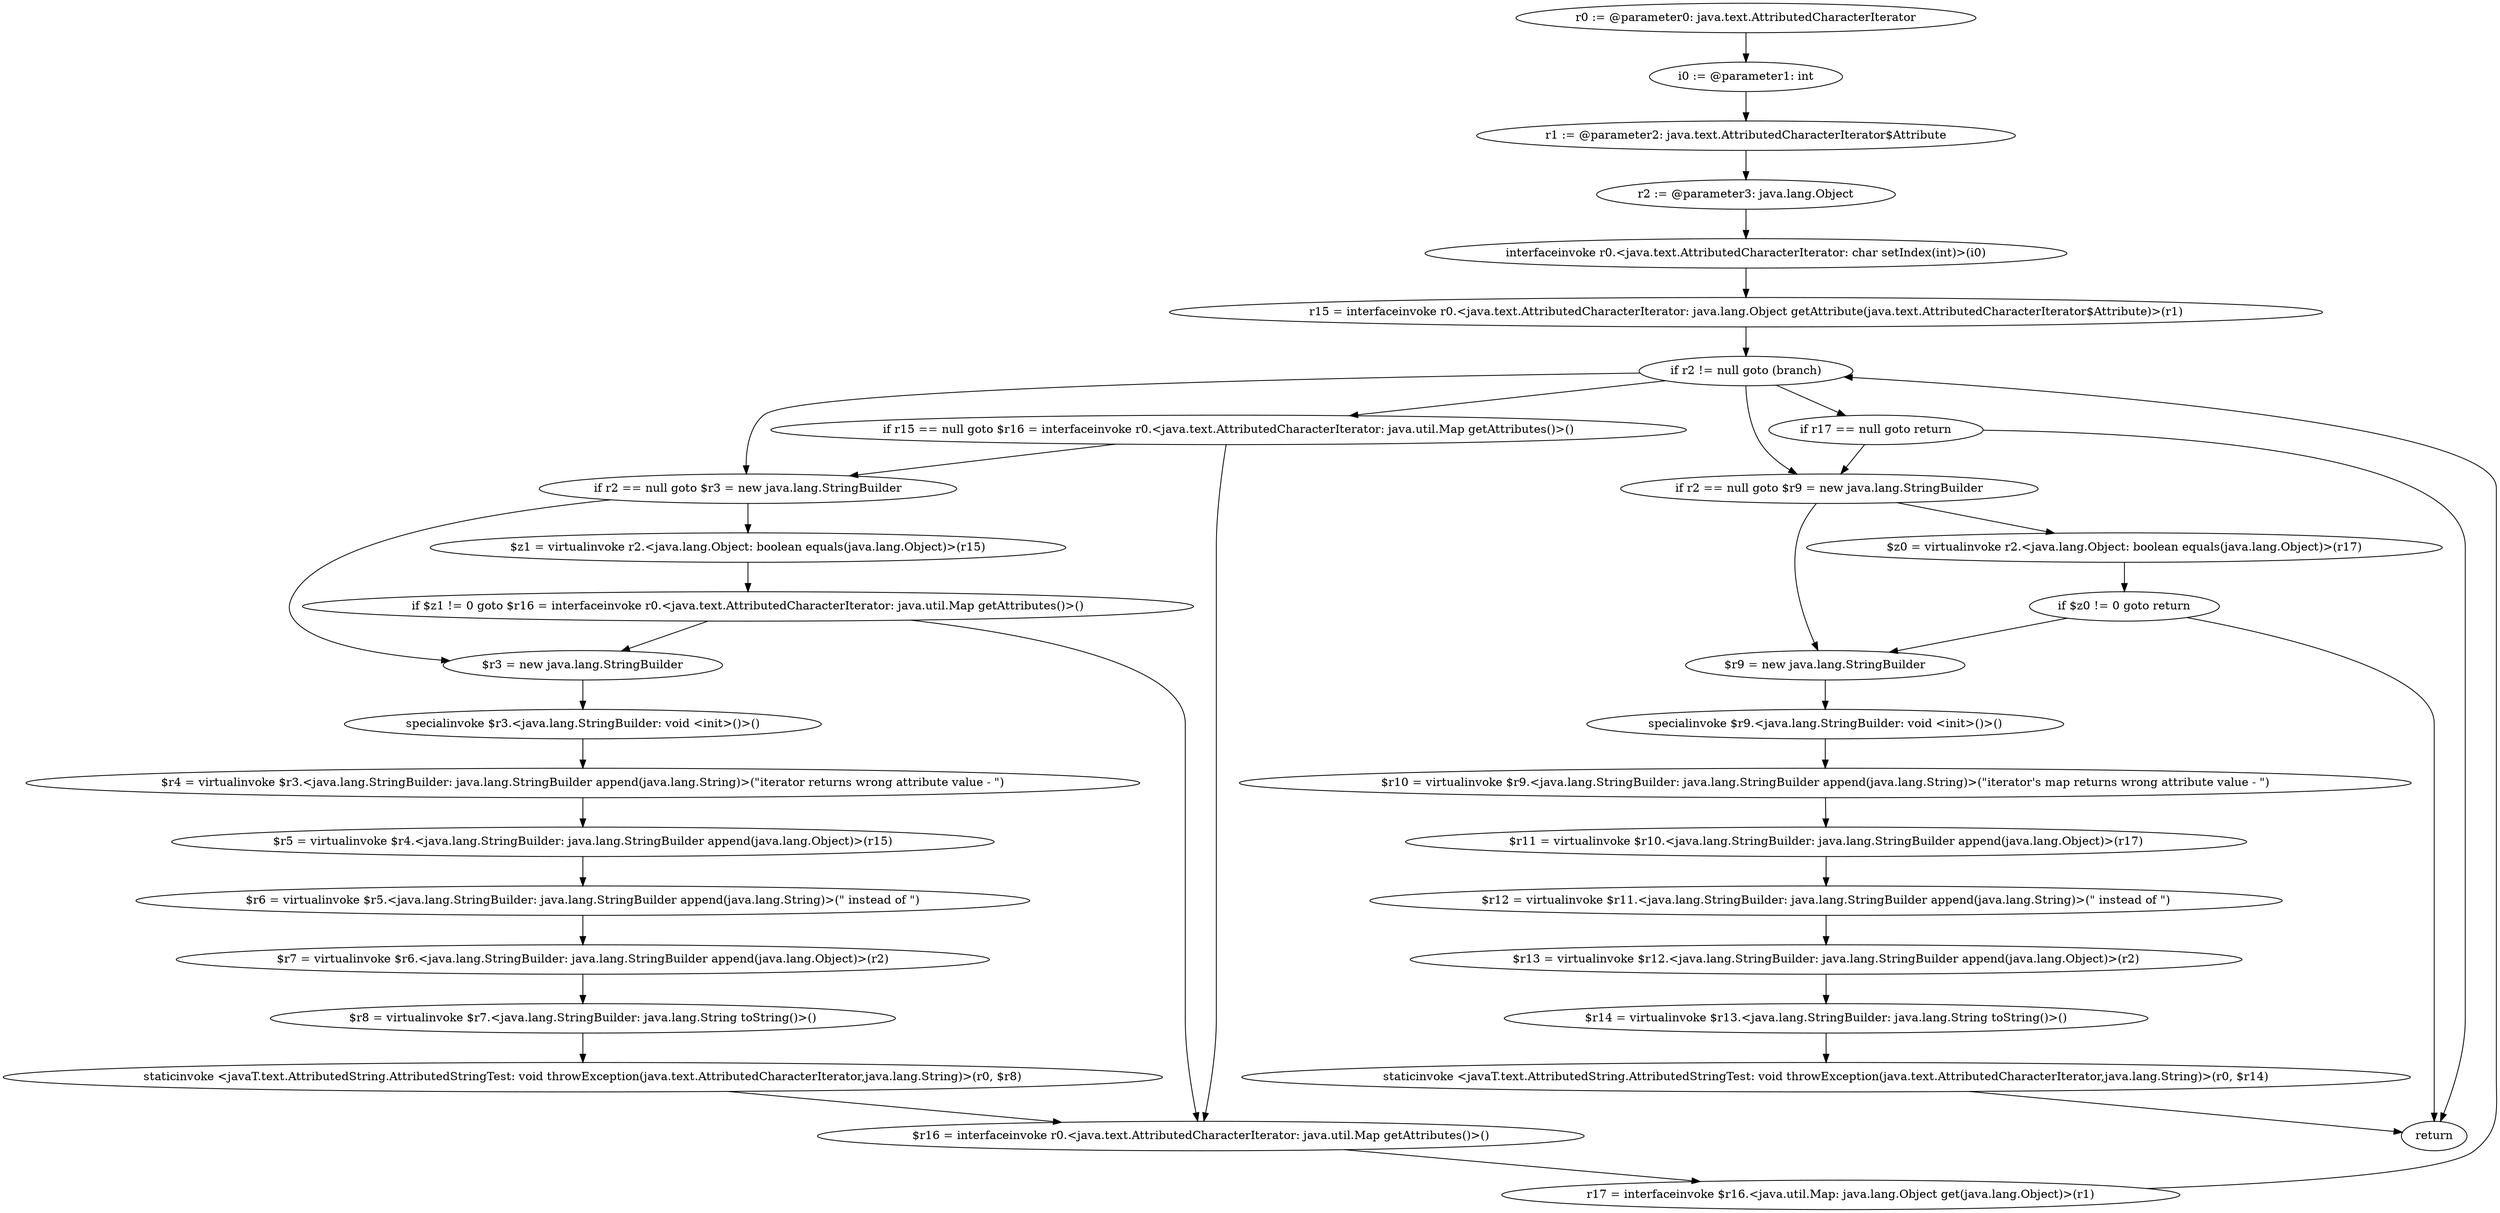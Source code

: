 digraph "unitGraph" {
    "r0 := @parameter0: java.text.AttributedCharacterIterator"
    "i0 := @parameter1: int"
    "r1 := @parameter2: java.text.AttributedCharacterIterator$Attribute"
    "r2 := @parameter3: java.lang.Object"
    "interfaceinvoke r0.<java.text.AttributedCharacterIterator: char setIndex(int)>(i0)"
    "r15 = interfaceinvoke r0.<java.text.AttributedCharacterIterator: java.lang.Object getAttribute(java.text.AttributedCharacterIterator$Attribute)>(r1)"
    "if r2 != null goto (branch)"
    "if r15 == null goto $r16 = interfaceinvoke r0.<java.text.AttributedCharacterIterator: java.util.Map getAttributes()>()"
    "if r2 == null goto $r3 = new java.lang.StringBuilder"
    "$z1 = virtualinvoke r2.<java.lang.Object: boolean equals(java.lang.Object)>(r15)"
    "if $z1 != 0 goto $r16 = interfaceinvoke r0.<java.text.AttributedCharacterIterator: java.util.Map getAttributes()>()"
    "$r3 = new java.lang.StringBuilder"
    "specialinvoke $r3.<java.lang.StringBuilder: void <init>()>()"
    "$r4 = virtualinvoke $r3.<java.lang.StringBuilder: java.lang.StringBuilder append(java.lang.String)>(\"iterator returns wrong attribute value - \")"
    "$r5 = virtualinvoke $r4.<java.lang.StringBuilder: java.lang.StringBuilder append(java.lang.Object)>(r15)"
    "$r6 = virtualinvoke $r5.<java.lang.StringBuilder: java.lang.StringBuilder append(java.lang.String)>(\" instead of \")"
    "$r7 = virtualinvoke $r6.<java.lang.StringBuilder: java.lang.StringBuilder append(java.lang.Object)>(r2)"
    "$r8 = virtualinvoke $r7.<java.lang.StringBuilder: java.lang.String toString()>()"
    "staticinvoke <javaT.text.AttributedString.AttributedStringTest: void throwException(java.text.AttributedCharacterIterator,java.lang.String)>(r0, $r8)"
    "$r16 = interfaceinvoke r0.<java.text.AttributedCharacterIterator: java.util.Map getAttributes()>()"
    "r17 = interfaceinvoke $r16.<java.util.Map: java.lang.Object get(java.lang.Object)>(r1)"
    "if r17 == null goto return"
    "if r2 == null goto $r9 = new java.lang.StringBuilder"
    "$z0 = virtualinvoke r2.<java.lang.Object: boolean equals(java.lang.Object)>(r17)"
    "if $z0 != 0 goto return"
    "$r9 = new java.lang.StringBuilder"
    "specialinvoke $r9.<java.lang.StringBuilder: void <init>()>()"
    "$r10 = virtualinvoke $r9.<java.lang.StringBuilder: java.lang.StringBuilder append(java.lang.String)>(\"iterator\'s map returns wrong attribute value - \")"
    "$r11 = virtualinvoke $r10.<java.lang.StringBuilder: java.lang.StringBuilder append(java.lang.Object)>(r17)"
    "$r12 = virtualinvoke $r11.<java.lang.StringBuilder: java.lang.StringBuilder append(java.lang.String)>(\" instead of \")"
    "$r13 = virtualinvoke $r12.<java.lang.StringBuilder: java.lang.StringBuilder append(java.lang.Object)>(r2)"
    "$r14 = virtualinvoke $r13.<java.lang.StringBuilder: java.lang.String toString()>()"
    "staticinvoke <javaT.text.AttributedString.AttributedStringTest: void throwException(java.text.AttributedCharacterIterator,java.lang.String)>(r0, $r14)"
    "return"
    "r0 := @parameter0: java.text.AttributedCharacterIterator"->"i0 := @parameter1: int";
    "i0 := @parameter1: int"->"r1 := @parameter2: java.text.AttributedCharacterIterator$Attribute";
    "r1 := @parameter2: java.text.AttributedCharacterIterator$Attribute"->"r2 := @parameter3: java.lang.Object";
    "r2 := @parameter3: java.lang.Object"->"interfaceinvoke r0.<java.text.AttributedCharacterIterator: char setIndex(int)>(i0)";
    "interfaceinvoke r0.<java.text.AttributedCharacterIterator: char setIndex(int)>(i0)"->"r15 = interfaceinvoke r0.<java.text.AttributedCharacterIterator: java.lang.Object getAttribute(java.text.AttributedCharacterIterator$Attribute)>(r1)";
    "r15 = interfaceinvoke r0.<java.text.AttributedCharacterIterator: java.lang.Object getAttribute(java.text.AttributedCharacterIterator$Attribute)>(r1)"->"if r2 != null goto (branch)";
    "if r2 != null goto (branch)"->"if r15 == null goto $r16 = interfaceinvoke r0.<java.text.AttributedCharacterIterator: java.util.Map getAttributes()>()";
    "if r2 != null goto (branch)"->"if r2 == null goto $r3 = new java.lang.StringBuilder";
    "if r15 == null goto $r16 = interfaceinvoke r0.<java.text.AttributedCharacterIterator: java.util.Map getAttributes()>()"->"if r2 == null goto $r3 = new java.lang.StringBuilder";
    "if r15 == null goto $r16 = interfaceinvoke r0.<java.text.AttributedCharacterIterator: java.util.Map getAttributes()>()"->"$r16 = interfaceinvoke r0.<java.text.AttributedCharacterIterator: java.util.Map getAttributes()>()";
    "if r2 == null goto $r3 = new java.lang.StringBuilder"->"$z1 = virtualinvoke r2.<java.lang.Object: boolean equals(java.lang.Object)>(r15)";
    "if r2 == null goto $r3 = new java.lang.StringBuilder"->"$r3 = new java.lang.StringBuilder";
    "$z1 = virtualinvoke r2.<java.lang.Object: boolean equals(java.lang.Object)>(r15)"->"if $z1 != 0 goto $r16 = interfaceinvoke r0.<java.text.AttributedCharacterIterator: java.util.Map getAttributes()>()";
    "if $z1 != 0 goto $r16 = interfaceinvoke r0.<java.text.AttributedCharacterIterator: java.util.Map getAttributes()>()"->"$r3 = new java.lang.StringBuilder";
    "if $z1 != 0 goto $r16 = interfaceinvoke r0.<java.text.AttributedCharacterIterator: java.util.Map getAttributes()>()"->"$r16 = interfaceinvoke r0.<java.text.AttributedCharacterIterator: java.util.Map getAttributes()>()";
    "$r3 = new java.lang.StringBuilder"->"specialinvoke $r3.<java.lang.StringBuilder: void <init>()>()";
    "specialinvoke $r3.<java.lang.StringBuilder: void <init>()>()"->"$r4 = virtualinvoke $r3.<java.lang.StringBuilder: java.lang.StringBuilder append(java.lang.String)>(\"iterator returns wrong attribute value - \")";
    "$r4 = virtualinvoke $r3.<java.lang.StringBuilder: java.lang.StringBuilder append(java.lang.String)>(\"iterator returns wrong attribute value - \")"->"$r5 = virtualinvoke $r4.<java.lang.StringBuilder: java.lang.StringBuilder append(java.lang.Object)>(r15)";
    "$r5 = virtualinvoke $r4.<java.lang.StringBuilder: java.lang.StringBuilder append(java.lang.Object)>(r15)"->"$r6 = virtualinvoke $r5.<java.lang.StringBuilder: java.lang.StringBuilder append(java.lang.String)>(\" instead of \")";
    "$r6 = virtualinvoke $r5.<java.lang.StringBuilder: java.lang.StringBuilder append(java.lang.String)>(\" instead of \")"->"$r7 = virtualinvoke $r6.<java.lang.StringBuilder: java.lang.StringBuilder append(java.lang.Object)>(r2)";
    "$r7 = virtualinvoke $r6.<java.lang.StringBuilder: java.lang.StringBuilder append(java.lang.Object)>(r2)"->"$r8 = virtualinvoke $r7.<java.lang.StringBuilder: java.lang.String toString()>()";
    "$r8 = virtualinvoke $r7.<java.lang.StringBuilder: java.lang.String toString()>()"->"staticinvoke <javaT.text.AttributedString.AttributedStringTest: void throwException(java.text.AttributedCharacterIterator,java.lang.String)>(r0, $r8)";
    "staticinvoke <javaT.text.AttributedString.AttributedStringTest: void throwException(java.text.AttributedCharacterIterator,java.lang.String)>(r0, $r8)"->"$r16 = interfaceinvoke r0.<java.text.AttributedCharacterIterator: java.util.Map getAttributes()>()";
    "$r16 = interfaceinvoke r0.<java.text.AttributedCharacterIterator: java.util.Map getAttributes()>()"->"r17 = interfaceinvoke $r16.<java.util.Map: java.lang.Object get(java.lang.Object)>(r1)";
    "r17 = interfaceinvoke $r16.<java.util.Map: java.lang.Object get(java.lang.Object)>(r1)"->"if r2 != null goto (branch)";
    "if r2 != null goto (branch)"->"if r17 == null goto return";
    "if r2 != null goto (branch)"->"if r2 == null goto $r9 = new java.lang.StringBuilder";
    "if r17 == null goto return"->"if r2 == null goto $r9 = new java.lang.StringBuilder";
    "if r17 == null goto return"->"return";
    "if r2 == null goto $r9 = new java.lang.StringBuilder"->"$z0 = virtualinvoke r2.<java.lang.Object: boolean equals(java.lang.Object)>(r17)";
    "if r2 == null goto $r9 = new java.lang.StringBuilder"->"$r9 = new java.lang.StringBuilder";
    "$z0 = virtualinvoke r2.<java.lang.Object: boolean equals(java.lang.Object)>(r17)"->"if $z0 != 0 goto return";
    "if $z0 != 0 goto return"->"$r9 = new java.lang.StringBuilder";
    "if $z0 != 0 goto return"->"return";
    "$r9 = new java.lang.StringBuilder"->"specialinvoke $r9.<java.lang.StringBuilder: void <init>()>()";
    "specialinvoke $r9.<java.lang.StringBuilder: void <init>()>()"->"$r10 = virtualinvoke $r9.<java.lang.StringBuilder: java.lang.StringBuilder append(java.lang.String)>(\"iterator\'s map returns wrong attribute value - \")";
    "$r10 = virtualinvoke $r9.<java.lang.StringBuilder: java.lang.StringBuilder append(java.lang.String)>(\"iterator\'s map returns wrong attribute value - \")"->"$r11 = virtualinvoke $r10.<java.lang.StringBuilder: java.lang.StringBuilder append(java.lang.Object)>(r17)";
    "$r11 = virtualinvoke $r10.<java.lang.StringBuilder: java.lang.StringBuilder append(java.lang.Object)>(r17)"->"$r12 = virtualinvoke $r11.<java.lang.StringBuilder: java.lang.StringBuilder append(java.lang.String)>(\" instead of \")";
    "$r12 = virtualinvoke $r11.<java.lang.StringBuilder: java.lang.StringBuilder append(java.lang.String)>(\" instead of \")"->"$r13 = virtualinvoke $r12.<java.lang.StringBuilder: java.lang.StringBuilder append(java.lang.Object)>(r2)";
    "$r13 = virtualinvoke $r12.<java.lang.StringBuilder: java.lang.StringBuilder append(java.lang.Object)>(r2)"->"$r14 = virtualinvoke $r13.<java.lang.StringBuilder: java.lang.String toString()>()";
    "$r14 = virtualinvoke $r13.<java.lang.StringBuilder: java.lang.String toString()>()"->"staticinvoke <javaT.text.AttributedString.AttributedStringTest: void throwException(java.text.AttributedCharacterIterator,java.lang.String)>(r0, $r14)";
    "staticinvoke <javaT.text.AttributedString.AttributedStringTest: void throwException(java.text.AttributedCharacterIterator,java.lang.String)>(r0, $r14)"->"return";
}
